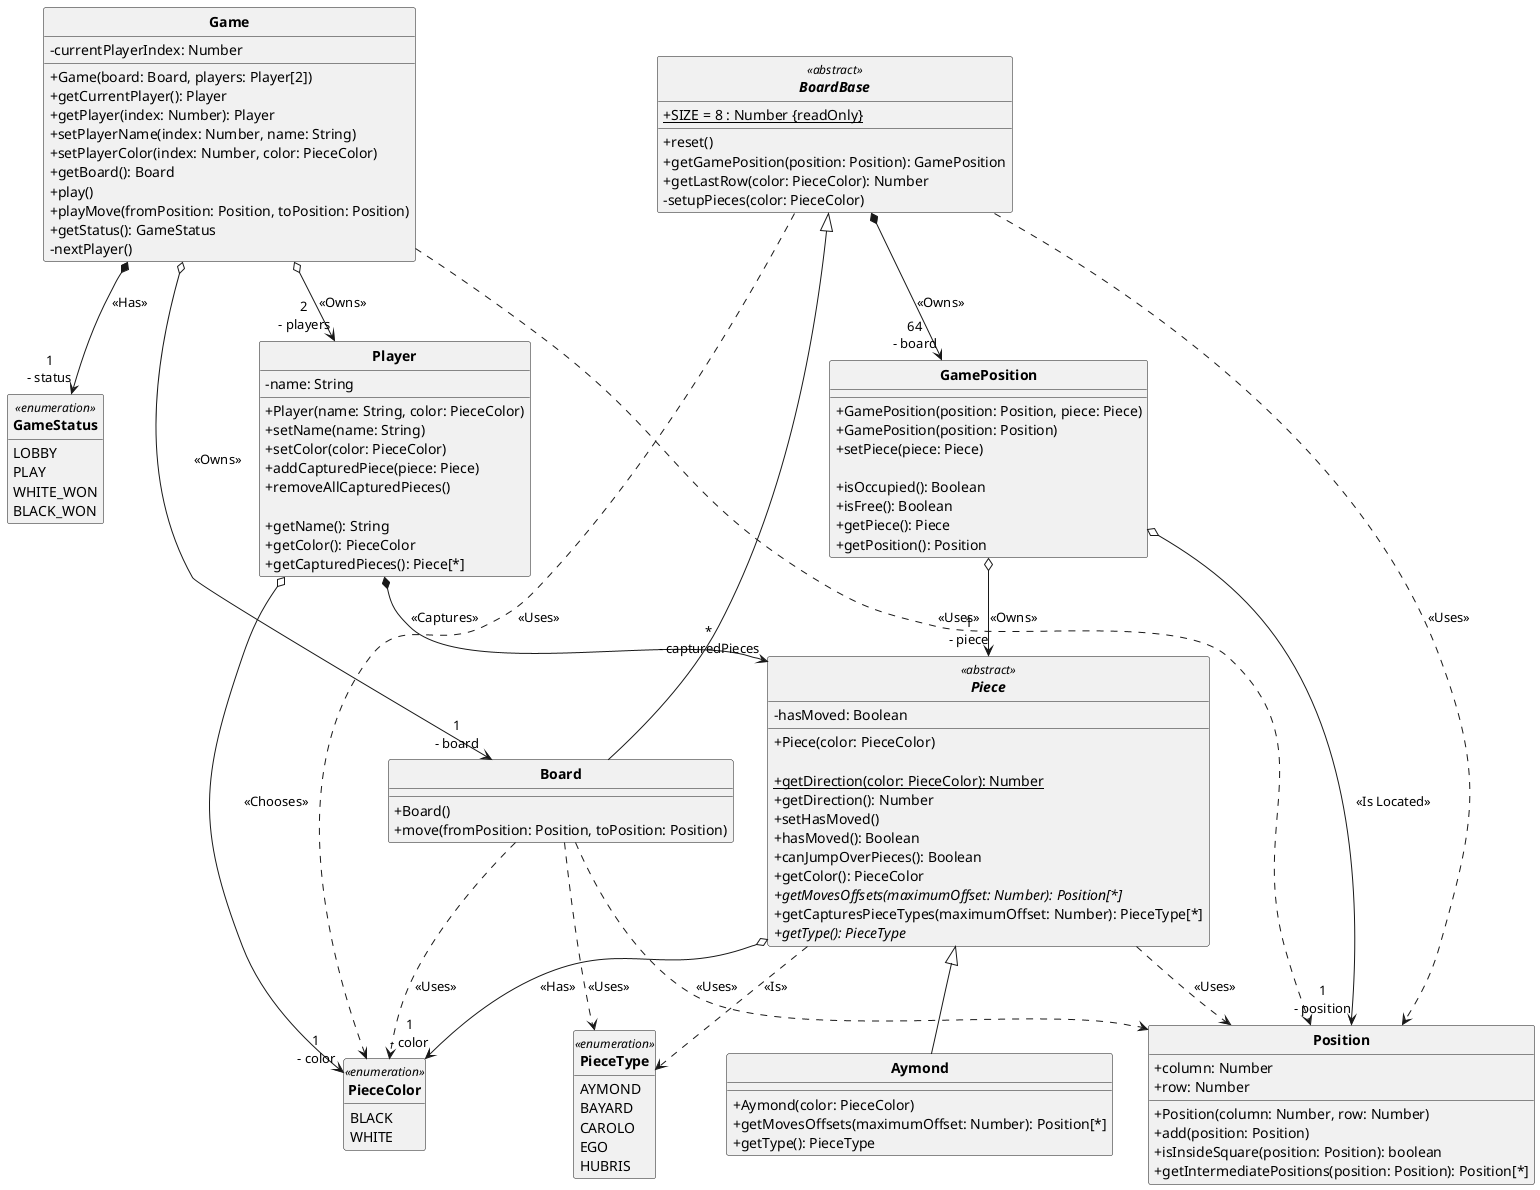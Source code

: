 @startuml UML

skinparam style strictuml
skinparam classAttributeIconSize 0
skinparam classFontStyle Bold
hide enum methods

enum GameStatus <<enumeration>> {
  LOBBY
  PLAY
  WHITE_WON
  BLACK_WON
}

class Game {
  {field} - currentPlayerIndex: Number

  {method} + Game(board: Board, players: Player[2])
  {method} + getCurrentPlayer(): Player
  {method} + getPlayer(index: Number): Player
  {method} + setPlayerName(index: Number, name: String)
  {method} + setPlayerColor(index: Number, color: PieceColor)
  {method} + getBoard(): Board
  {method} + play()
  {method} + playMove(fromPosition: Position, toPosition: Position)
  {method} + getStatus(): GameStatus
  {method} - nextPlayer()
}
Game o--> "1\n- board" Board : <<Owns>>
Game o--> "2\n- players" Player : <<Owns>>
Game *--> "1\n- status" GameStatus : <<Has>>
Game ..> Position : <<Uses>>

class Player {
  {field} - name: String

  {method} + Player(name: String, color: PieceColor)
  {method} + setName(name: String)
  {method} + setColor(color: PieceColor)
  {method} + addCapturedPiece(piece: Piece)
  {method} + removeAllCapturedPieces()

  {method} + getName(): String
  {method} + getColor(): PieceColor
  {method} + getCapturedPieces(): Piece[*]
}
Player o--> "1\n- color" PieceColor : <<Chooses>>
Player *--> "*\n- capturedPieces" Piece : <<Captures>>

enum PieceType <<enumeration>> {
  AYMOND
  BAYARD
  CAROLO
  EGO
  HUBRIS
}

enum PieceColor <<enumeration>> {
  BLACK
  WHITE

  {method} + getOpposite(): PieceColor
}

abstract class Piece <<abstract>> {
  {field} - hasMoved: Boolean

  {method} + Piece(color: PieceColor)

  {method} + getDirection(color: PieceColor): Number {static}
  {method} + getDirection(): Number
  {method} + setHasMoved()
  {method} + hasMoved(): Boolean
  {method} + canJumpOverPieces(): Boolean
  {method} + getColor(): PieceColor
  {method} + getMovesOffsets(maximumOffset: Number): Position[*] {abstract}
  {method} + getCapturesPieceTypes(maximumOffset: Number): PieceType[*]
  {method} + getType(): PieceType {abstract}
}
Piece o--> "1\n- color" PieceColor : <<Has>>
Piece ..> Position : <<Uses>>
Piece ..> PieceType : <<Is>>

class Aymond extends Piece {
  {method} + Aymond(color: PieceColor)
  {method} + getMovesOffsets(maximumOffset: Number): Position[*]
  {method} + getType(): PieceType
}

abstract class BoardBase <<abstract>> {
  {field} + {static} SIZE = 8 : Number {readOnly}

  {method} + reset()
  {method} + getGamePosition(position: Position): GamePosition
  {method} + getLastRow(color: PieceColor): Number
  {method} - setupPieces(color: PieceColor)
}
BoardBase *--> "64\n- board" GamePosition : <<Owns>>
BoardBase ..> Position : <<Uses>>
BoardBase ..> PieceColor : <<Uses>>

class Board extends BoardBase {
  {method} + Board()
  {method} + move(fromPosition: Position, toPosition: Position)
}
Board ..> Position : <<Uses>>
Board ..> PieceColor : <<Uses>>
Board ..> PieceType : <<Uses>>

class Position {
  {field} + column: Number
  {field} + row: Number

  {method} + Position(column: Number, row: Number)
  {method} + add(position: Position)
  {method} + isInsideSquare(position: Position): boolean
  {method} + getIntermediatePositions(position: Position): Position[*]
}

class GamePosition {
  {method} + GamePosition(position: Position, piece: Piece)
  {method} + GamePosition(position: Position)
  {method} + setPiece(piece: Piece)

  {method} + isOccupied(): Boolean
  {method} + isFree(): Boolean
  {method} + getPiece(): Piece
  {method} + getPosition(): Position
}
GamePosition o--> "1\n- piece" Piece : <<Owns>>
GamePosition o--> "1\n- position" Position : <<Is Located>>

@enduml
